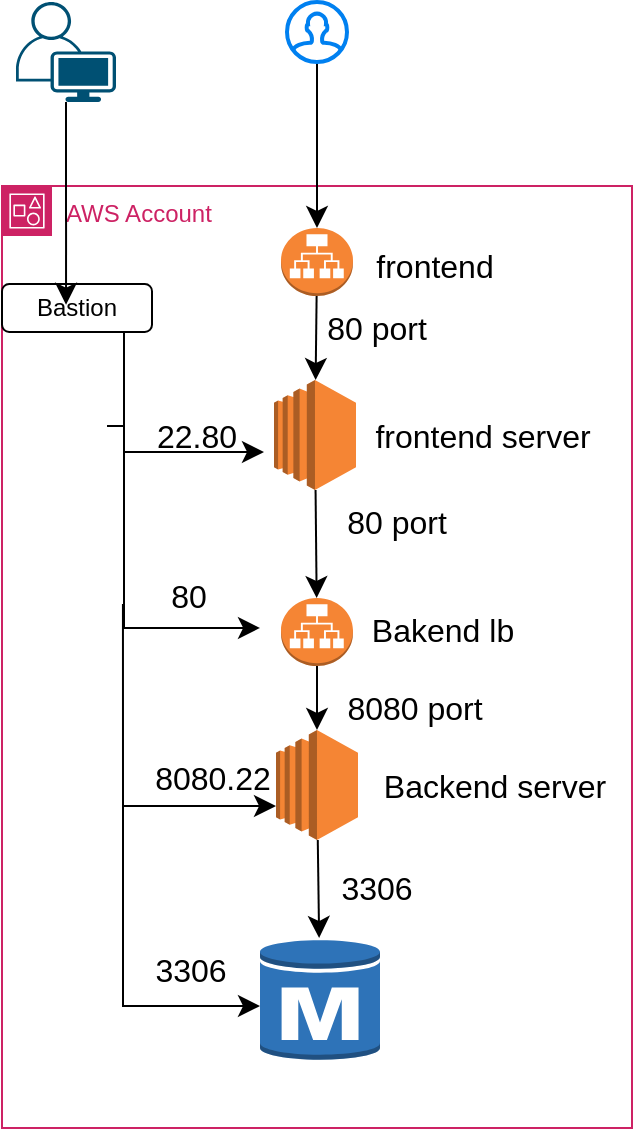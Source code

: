 <mxfile version="24.8.4">
  <diagram name="Page-1" id="TcBEI-lmVaPYY45xjhYe">
    <mxGraphModel dx="556" dy="1018" grid="0" gridSize="10" guides="1" tooltips="1" connect="1" arrows="1" fold="1" page="0" pageScale="1" pageWidth="850" pageHeight="1100" math="0" shadow="0">
      <root>
        <mxCell id="0" />
        <mxCell id="1" parent="0" />
        <mxCell id="QYFna1sIxnMdein1uJTW-1" value="AWS Account" style="points=[[0,0],[0.25,0],[0.5,0],[0.75,0],[1,0],[1,0.25],[1,0.5],[1,0.75],[1,1],[0.75,1],[0.5,1],[0.25,1],[0,1],[0,0.75],[0,0.5],[0,0.25]];outlineConnect=0;gradientColor=none;html=1;whiteSpace=wrap;fontSize=12;fontStyle=0;container=1;pointerEvents=0;collapsible=0;recursiveResize=0;shape=mxgraph.aws4.group;grIcon=mxgraph.aws4.group_account;strokeColor=#CD2264;fillColor=none;verticalAlign=top;align=left;spacingLeft=30;fontColor=#CD2264;dashed=0;" vertex="1" parent="1">
          <mxGeometry x="88" y="-103" width="315" height="471" as="geometry" />
        </mxCell>
        <mxCell id="QYFna1sIxnMdein1uJTW-13" value="" style="edgeStyle=none;curved=1;rounded=0;orthogonalLoop=1;jettySize=auto;html=1;fontSize=12;startSize=8;endSize=8;" edge="1" parent="QYFna1sIxnMdein1uJTW-1" source="QYFna1sIxnMdein1uJTW-6" target="QYFna1sIxnMdein1uJTW-11">
          <mxGeometry relative="1" as="geometry" />
        </mxCell>
        <mxCell id="QYFna1sIxnMdein1uJTW-6" value="" style="outlineConnect=0;dashed=0;verticalLabelPosition=bottom;verticalAlign=top;align=center;html=1;shape=mxgraph.aws3.application_load_balancer;fillColor=#F58534;gradientColor=none;" vertex="1" parent="QYFna1sIxnMdein1uJTW-1">
          <mxGeometry x="139.5" y="21" width="36" height="34" as="geometry" />
        </mxCell>
        <mxCell id="QYFna1sIxnMdein1uJTW-9" value="frontend" style="text;html=1;align=center;verticalAlign=middle;resizable=0;points=[];autosize=1;strokeColor=none;fillColor=none;fontSize=16;" vertex="1" parent="QYFna1sIxnMdein1uJTW-1">
          <mxGeometry x="177" y="24" width="77" height="31" as="geometry" />
        </mxCell>
        <mxCell id="QYFna1sIxnMdein1uJTW-17" value="" style="edgeStyle=none;curved=1;rounded=0;orthogonalLoop=1;jettySize=auto;html=1;fontSize=12;startSize=8;endSize=8;" edge="1" parent="QYFna1sIxnMdein1uJTW-1" source="QYFna1sIxnMdein1uJTW-11" target="QYFna1sIxnMdein1uJTW-16">
          <mxGeometry relative="1" as="geometry" />
        </mxCell>
        <mxCell id="QYFna1sIxnMdein1uJTW-11" value="" style="outlineConnect=0;dashed=0;verticalLabelPosition=bottom;verticalAlign=top;align=center;html=1;shape=mxgraph.aws3.ec2;fillColor=#F58534;gradientColor=none;" vertex="1" parent="QYFna1sIxnMdein1uJTW-1">
          <mxGeometry x="136" y="97" width="41" height="55" as="geometry" />
        </mxCell>
        <mxCell id="QYFna1sIxnMdein1uJTW-14" value="frontend server" style="text;html=1;align=center;verticalAlign=middle;resizable=0;points=[];autosize=1;strokeColor=none;fillColor=none;fontSize=16;" vertex="1" parent="QYFna1sIxnMdein1uJTW-1">
          <mxGeometry x="177" y="109" width="126" height="31" as="geometry" />
        </mxCell>
        <mxCell id="QYFna1sIxnMdein1uJTW-15" value="80 port&lt;div&gt;&lt;br&gt;&lt;/div&gt;&lt;div&gt;&lt;br&gt;&lt;/div&gt;" style="text;html=1;align=center;verticalAlign=middle;resizable=0;points=[];autosize=1;strokeColor=none;fillColor=none;fontSize=16;" vertex="1" parent="QYFna1sIxnMdein1uJTW-1">
          <mxGeometry x="153" y="55" width="68" height="70" as="geometry" />
        </mxCell>
        <mxCell id="QYFna1sIxnMdein1uJTW-20" value="" style="edgeStyle=none;curved=1;rounded=0;orthogonalLoop=1;jettySize=auto;html=1;fontSize=12;startSize=8;endSize=8;" edge="1" parent="QYFna1sIxnMdein1uJTW-1" source="QYFna1sIxnMdein1uJTW-16" target="QYFna1sIxnMdein1uJTW-19">
          <mxGeometry relative="1" as="geometry" />
        </mxCell>
        <mxCell id="QYFna1sIxnMdein1uJTW-16" value="" style="outlineConnect=0;dashed=0;verticalLabelPosition=bottom;verticalAlign=top;align=center;html=1;shape=mxgraph.aws3.application_load_balancer;fillColor=#F58534;gradientColor=none;" vertex="1" parent="QYFna1sIxnMdein1uJTW-1">
          <mxGeometry x="139.5" y="206" width="36" height="34" as="geometry" />
        </mxCell>
        <mxCell id="QYFna1sIxnMdein1uJTW-18" value="Bakend lb" style="text;html=1;align=center;verticalAlign=middle;resizable=0;points=[];autosize=1;strokeColor=none;fillColor=none;fontSize=16;" vertex="1" parent="QYFna1sIxnMdein1uJTW-1">
          <mxGeometry x="175.5" y="206" width="89" height="31" as="geometry" />
        </mxCell>
        <mxCell id="QYFna1sIxnMdein1uJTW-27" value="" style="edgeStyle=none;curved=1;rounded=0;orthogonalLoop=1;jettySize=auto;html=1;fontSize=12;startSize=8;endSize=8;" edge="1" parent="QYFna1sIxnMdein1uJTW-1" source="QYFna1sIxnMdein1uJTW-19" target="QYFna1sIxnMdein1uJTW-26">
          <mxGeometry relative="1" as="geometry" />
        </mxCell>
        <mxCell id="QYFna1sIxnMdein1uJTW-19" value="" style="outlineConnect=0;dashed=0;verticalLabelPosition=bottom;verticalAlign=top;align=center;html=1;shape=mxgraph.aws3.ec2;fillColor=#F58534;gradientColor=none;" vertex="1" parent="QYFna1sIxnMdein1uJTW-1">
          <mxGeometry x="137" y="272" width="41" height="55" as="geometry" />
        </mxCell>
        <mxCell id="QYFna1sIxnMdein1uJTW-21" value="Backend server" style="text;html=1;align=center;verticalAlign=middle;resizable=0;points=[];autosize=1;strokeColor=none;fillColor=none;fontSize=16;" vertex="1" parent="QYFna1sIxnMdein1uJTW-1">
          <mxGeometry x="181" y="284" width="129" height="31" as="geometry" />
        </mxCell>
        <mxCell id="QYFna1sIxnMdein1uJTW-23" value="80 port" style="text;html=1;align=center;verticalAlign=middle;resizable=0;points=[];autosize=1;strokeColor=none;fillColor=none;fontSize=16;" vertex="1" parent="QYFna1sIxnMdein1uJTW-1">
          <mxGeometry x="163" y="152" width="68" height="31" as="geometry" />
        </mxCell>
        <mxCell id="QYFna1sIxnMdein1uJTW-25" value="8080 port" style="text;html=1;align=center;verticalAlign=middle;resizable=0;points=[];autosize=1;strokeColor=none;fillColor=none;fontSize=16;" vertex="1" parent="QYFna1sIxnMdein1uJTW-1">
          <mxGeometry x="163" y="245" width="86" height="31" as="geometry" />
        </mxCell>
        <mxCell id="QYFna1sIxnMdein1uJTW-26" value="" style="outlineConnect=0;dashed=0;verticalLabelPosition=bottom;verticalAlign=top;align=center;html=1;shape=mxgraph.aws3.rds_db_instance;fillColor=#2E73B8;gradientColor=none;" vertex="1" parent="QYFna1sIxnMdein1uJTW-1">
          <mxGeometry x="129" y="376" width="60" height="62" as="geometry" />
        </mxCell>
        <mxCell id="QYFna1sIxnMdein1uJTW-28" value="3306" style="text;html=1;align=center;verticalAlign=middle;resizable=0;points=[];autosize=1;strokeColor=none;fillColor=none;fontSize=16;" vertex="1" parent="QYFna1sIxnMdein1uJTW-1">
          <mxGeometry x="160" y="335" width="54" height="31" as="geometry" />
        </mxCell>
        <mxCell id="QYFna1sIxnMdein1uJTW-29" value="Bastion" style="rounded=1;whiteSpace=wrap;html=1;" vertex="1" parent="QYFna1sIxnMdein1uJTW-1">
          <mxGeometry y="49" width="75" height="24" as="geometry" />
        </mxCell>
        <mxCell id="QYFna1sIxnMdein1uJTW-32" value="" style="edgeStyle=segmentEdgeStyle;endArrow=classic;html=1;curved=0;rounded=0;endSize=8;startSize=8;sourcePerimeterSpacing=0;targetPerimeterSpacing=0;fontSize=12;" edge="1" parent="QYFna1sIxnMdein1uJTW-1">
          <mxGeometry width="140" relative="1" as="geometry">
            <mxPoint x="17" y="73" as="sourcePoint" />
            <mxPoint x="131" y="133" as="targetPoint" />
            <Array as="points">
              <mxPoint x="61" y="73" />
              <mxPoint x="61" y="133" />
            </Array>
          </mxGeometry>
        </mxCell>
        <mxCell id="QYFna1sIxnMdein1uJTW-33" value="" style="edgeStyle=segmentEdgeStyle;endArrow=classic;html=1;curved=0;rounded=0;endSize=8;startSize=8;sourcePerimeterSpacing=0;targetPerimeterSpacing=0;fontSize=12;" edge="1" parent="QYFna1sIxnMdein1uJTW-1">
          <mxGeometry width="140" relative="1" as="geometry">
            <mxPoint x="52.51" y="120" as="sourcePoint" />
            <mxPoint x="129.01" y="220.95" as="targetPoint" />
            <Array as="points">
              <mxPoint x="61" y="120" />
              <mxPoint x="61" y="221" />
            </Array>
          </mxGeometry>
        </mxCell>
        <mxCell id="QYFna1sIxnMdein1uJTW-35" value="" style="edgeStyle=segmentEdgeStyle;endArrow=classic;html=1;curved=0;rounded=0;endSize=8;startSize=8;sourcePerimeterSpacing=0;targetPerimeterSpacing=0;fontSize=12;" edge="1" parent="QYFna1sIxnMdein1uJTW-1" target="QYFna1sIxnMdein1uJTW-19">
          <mxGeometry width="140" relative="1" as="geometry">
            <mxPoint x="60.47" y="209.05" as="sourcePoint" />
            <mxPoint x="149.47" y="327" as="targetPoint" />
            <Array as="points">
              <mxPoint x="61" y="310" />
            </Array>
          </mxGeometry>
        </mxCell>
        <mxCell id="QYFna1sIxnMdein1uJTW-36" value="22.80" style="text;html=1;align=center;verticalAlign=middle;resizable=0;points=[];autosize=1;strokeColor=none;fillColor=none;fontSize=16;" vertex="1" parent="QYFna1sIxnMdein1uJTW-1">
          <mxGeometry x="68" y="109" width="58" height="31" as="geometry" />
        </mxCell>
        <mxCell id="QYFna1sIxnMdein1uJTW-38" value="8080.22" style="text;html=1;align=center;verticalAlign=middle;resizable=0;points=[];autosize=1;strokeColor=none;fillColor=none;fontSize=16;" vertex="1" parent="QYFna1sIxnMdein1uJTW-1">
          <mxGeometry x="67" y="280.5" width="76" height="31" as="geometry" />
        </mxCell>
        <mxCell id="QYFna1sIxnMdein1uJTW-39" value="" style="edgeStyle=segmentEdgeStyle;endArrow=classic;html=1;curved=0;rounded=0;endSize=8;startSize=8;sourcePerimeterSpacing=0;targetPerimeterSpacing=0;fontSize=12;" edge="1" parent="QYFna1sIxnMdein1uJTW-1" target="QYFna1sIxnMdein1uJTW-26">
          <mxGeometry width="140" relative="1" as="geometry">
            <mxPoint x="60.5" y="309" as="sourcePoint" />
            <mxPoint x="149.5" y="426.95" as="targetPoint" />
            <Array as="points">
              <mxPoint x="61" y="410" />
            </Array>
          </mxGeometry>
        </mxCell>
        <mxCell id="QYFna1sIxnMdein1uJTW-40" value="3306" style="text;html=1;align=center;verticalAlign=middle;resizable=0;points=[];autosize=1;strokeColor=none;fillColor=none;fontSize=16;" vertex="1" parent="QYFna1sIxnMdein1uJTW-1">
          <mxGeometry x="67" y="376" width="54" height="31" as="geometry" />
        </mxCell>
        <mxCell id="QYFna1sIxnMdein1uJTW-5" style="edgeStyle=none;curved=1;rounded=0;orthogonalLoop=1;jettySize=auto;html=1;fontSize=12;startSize=8;endSize=8;" edge="1" parent="1" source="QYFna1sIxnMdein1uJTW-2" target="QYFna1sIxnMdein1uJTW-6">
          <mxGeometry relative="1" as="geometry" />
        </mxCell>
        <mxCell id="QYFna1sIxnMdein1uJTW-2" value="" style="html=1;verticalLabelPosition=bottom;align=center;labelBackgroundColor=#ffffff;verticalAlign=top;strokeWidth=2;strokeColor=#0080F0;shadow=0;dashed=0;shape=mxgraph.ios7.icons.user;" vertex="1" parent="1">
          <mxGeometry x="230.5" y="-195" width="30" height="30" as="geometry" />
        </mxCell>
        <mxCell id="QYFna1sIxnMdein1uJTW-37" value="80" style="text;html=1;align=center;verticalAlign=middle;resizable=0;points=[];autosize=1;strokeColor=none;fillColor=none;fontSize=16;" vertex="1" parent="1">
          <mxGeometry x="162.5" y="86.5" width="36" height="31" as="geometry" />
        </mxCell>
        <mxCell id="QYFna1sIxnMdein1uJTW-41" value="" style="points=[[0.35,0,0],[0.98,0.51,0],[1,0.71,0],[0.67,1,0],[0,0.795,0],[0,0.65,0]];verticalLabelPosition=bottom;sketch=0;html=1;verticalAlign=top;aspect=fixed;align=center;pointerEvents=1;shape=mxgraph.cisco19.user;fillColor=#005073;strokeColor=none;" vertex="1" parent="1">
          <mxGeometry x="95" y="-195" width="50" height="50" as="geometry" />
        </mxCell>
        <mxCell id="QYFna1sIxnMdein1uJTW-43" style="edgeStyle=none;curved=1;rounded=0;orthogonalLoop=1;jettySize=auto;html=1;entryX=0.427;entryY=0.432;entryDx=0;entryDy=0;entryPerimeter=0;fontSize=12;startSize=8;endSize=8;" edge="1" parent="1" source="QYFna1sIxnMdein1uJTW-41" target="QYFna1sIxnMdein1uJTW-29">
          <mxGeometry relative="1" as="geometry" />
        </mxCell>
      </root>
    </mxGraphModel>
  </diagram>
</mxfile>
